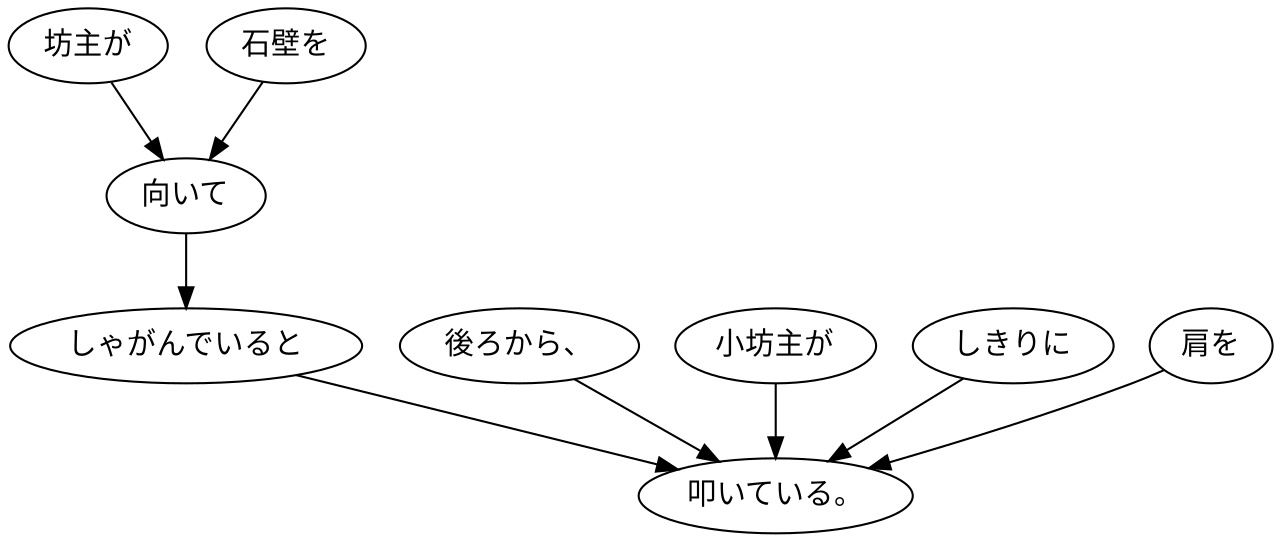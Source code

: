 digraph graph4419 {
	node0 [label="坊主が"];
	node1 [label="石壁を"];
	node2 [label="向いて"];
	node3 [label="しゃがんでいると"];
	node4 [label="後ろから、"];
	node5 [label="小坊主が"];
	node6 [label="しきりに"];
	node7 [label="肩を"];
	node8 [label="叩いている。"];
	node0 -> node2;
	node1 -> node2;
	node2 -> node3;
	node3 -> node8;
	node4 -> node8;
	node5 -> node8;
	node6 -> node8;
	node7 -> node8;
}
